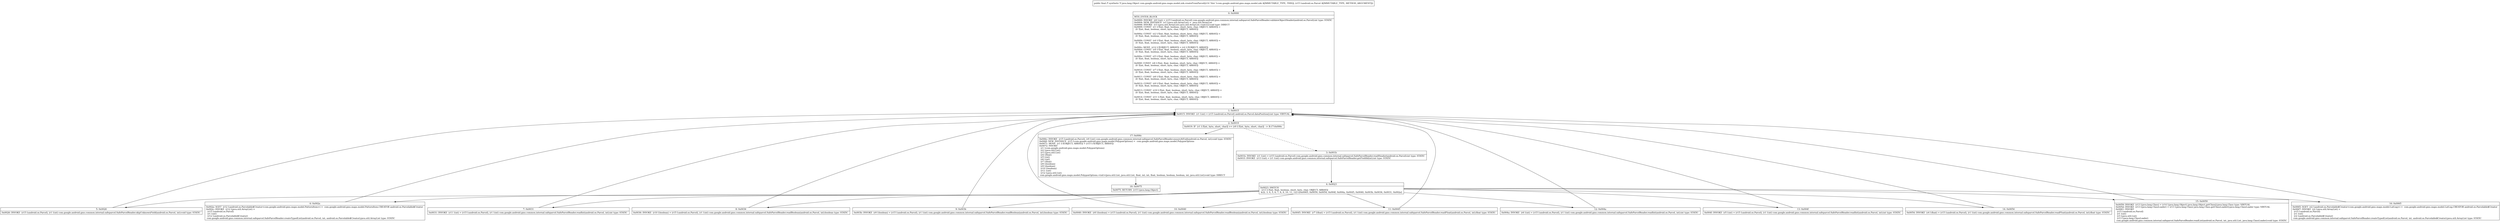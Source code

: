 digraph "CFG forcom.google.android.gms.maps.model.zzk.createFromParcel(Landroid\/os\/Parcel;)Ljava\/lang\/Object;" {
Node_0 [shape=record,label="{0\:\ 0x0000|MTH_ENTER_BLOCK\l|0x0000: INVOKE  (r0 I:int) = (r15 I:android.os.Parcel) com.google.android.gms.common.internal.safeparcel.SafeParcelReader.validateObjectHeader(android.os.Parcel):int type: STATIC \l0x0004: NEW_INSTANCE  (r3 I:java.util.ArrayList) =  java.util.ArrayList \l0x0006: INVOKE  (r3 I:java.util.ArrayList) java.util.ArrayList.\<init\>():void type: DIRECT \l0x0009: CONST  (r1 I:?[int, float, boolean, short, byte, char, OBJECT, ARRAY]) = \l  (0 ?[int, float, boolean, short, byte, char, OBJECT, ARRAY])\l \l0x000a: CONST  (r2 I:?[int, float, boolean, short, byte, char, OBJECT, ARRAY]) = \l  (0 ?[int, float, boolean, short, byte, char, OBJECT, ARRAY])\l \l0x000b: CONST  (r4 I:?[int, float, boolean, short, byte, char, OBJECT, ARRAY]) = \l  (0 ?[int, float, boolean, short, byte, char, OBJECT, ARRAY])\l \l0x000c: MOVE  (r12 I:?[OBJECT, ARRAY]) = (r2 I:?[OBJECT, ARRAY]) \l0x000d: CONST  (r4 I:?[int, float, boolean, short, byte, char, OBJECT, ARRAY]) = \l  (0 ?[int, float, boolean, short, byte, char, OBJECT, ARRAY])\l \l0x000e: CONST  (r5 I:?[int, float, boolean, short, byte, char, OBJECT, ARRAY]) = \l  (0 ?[int, float, boolean, short, byte, char, OBJECT, ARRAY])\l \l0x000f: CONST  (r6 I:?[int, float, boolean, short, byte, char, OBJECT, ARRAY]) = \l  (0 ?[int, float, boolean, short, byte, char, OBJECT, ARRAY])\l \l0x0010: CONST  (r7 I:?[int, float, boolean, short, byte, char, OBJECT, ARRAY]) = \l  (0 ?[int, float, boolean, short, byte, char, OBJECT, ARRAY])\l \l0x0011: CONST  (r8 I:?[int, float, boolean, short, byte, char, OBJECT, ARRAY]) = \l  (0 ?[int, float, boolean, short, byte, char, OBJECT, ARRAY])\l \l0x0012: CONST  (r9 I:?[int, float, boolean, short, byte, char, OBJECT, ARRAY]) = \l  (0 ?[int, float, boolean, short, byte, char, OBJECT, ARRAY])\l \l0x0013: CONST  (r10 I:?[int, float, boolean, short, byte, char, OBJECT, ARRAY]) = \l  (0 ?[int, float, boolean, short, byte, char, OBJECT, ARRAY])\l \l0x0014: CONST  (r11 I:?[int, float, boolean, short, byte, char, OBJECT, ARRAY]) = \l  (0 ?[int, float, boolean, short, byte, char, OBJECT, ARRAY])\l \l}"];
Node_1 [shape=record,label="{1\:\ 0x0015|0x0015: INVOKE  (r1 I:int) = (r15 I:android.os.Parcel) android.os.Parcel.dataPosition():int type: VIRTUAL \l}"];
Node_2 [shape=record,label="{2\:\ 0x0019|0x0019: IF  (r1 I:?[int, byte, short, char]) \>= (r0 I:?[int, byte, short, char])  \-\> B:17:0x006c \l}"];
Node_3 [shape=record,label="{3\:\ 0x001b|0x001b: INVOKE  (r1 I:int) = (r15 I:android.os.Parcel) com.google.android.gms.common.internal.safeparcel.SafeParcelReader.readHeader(android.os.Parcel):int type: STATIC \l0x001f: INVOKE  (r13 I:int) = (r1 I:int) com.google.android.gms.common.internal.safeparcel.SafeParcelReader.getFieldId(int):int type: STATIC \l}"];
Node_4 [shape=record,label="{4\:\ 0x0023|0x0023: SWITCH  \l  (r13 I:?[int, float, boolean, short, byte, char, OBJECT, ARRAY])\l k:[2, 3, 4, 5, 6, 7, 8, 9, 10, 11, 12] t:[0x0065, 0x0059, 0x0054, 0x004f, 0x004a, 0x0045, 0x0040, 0x003b, 0x0036, 0x0031, 0x002a] \l}"];
Node_5 [shape=record,label="{5\:\ 0x0026|0x0026: INVOKE  (r15 I:android.os.Parcel), (r1 I:int) com.google.android.gms.common.internal.safeparcel.SafeParcelReader.skipUnknownField(android.os.Parcel, int):void type: STATIC \l}"];
Node_6 [shape=record,label="{6\:\ 0x002a|0x002a: SGET  (r12 I:android.os.Parcelable$Creator\<com.google.android.gms.maps.model.PatternItem\>) =  com.google.android.gms.maps.model.PatternItem.CREATOR android.os.Parcelable$Creator \l0x002c: INVOKE  (r12 I:java.util.ArrayList) = \l  (r15 I:android.os.Parcel)\l  (r1 I:int)\l  (r12 I:android.os.Parcelable$Creator)\l com.google.android.gms.common.internal.safeparcel.SafeParcelReader.createTypedList(android.os.Parcel, int, android.os.Parcelable$Creator):java.util.ArrayList type: STATIC \l}"];
Node_7 [shape=record,label="{7\:\ 0x0031|0x0031: INVOKE  (r11 I:int) = (r15 I:android.os.Parcel), (r1 I:int) com.google.android.gms.common.internal.safeparcel.SafeParcelReader.readInt(android.os.Parcel, int):int type: STATIC \l}"];
Node_8 [shape=record,label="{8\:\ 0x0036|0x0036: INVOKE  (r10 I:boolean) = (r15 I:android.os.Parcel), (r1 I:int) com.google.android.gms.common.internal.safeparcel.SafeParcelReader.readBoolean(android.os.Parcel, int):boolean type: STATIC \l}"];
Node_9 [shape=record,label="{9\:\ 0x003b|0x003b: INVOKE  (r9 I:boolean) = (r15 I:android.os.Parcel), (r1 I:int) com.google.android.gms.common.internal.safeparcel.SafeParcelReader.readBoolean(android.os.Parcel, int):boolean type: STATIC \l}"];
Node_10 [shape=record,label="{10\:\ 0x0040|0x0040: INVOKE  (r8 I:boolean) = (r15 I:android.os.Parcel), (r1 I:int) com.google.android.gms.common.internal.safeparcel.SafeParcelReader.readBoolean(android.os.Parcel, int):boolean type: STATIC \l}"];
Node_11 [shape=record,label="{11\:\ 0x0045|0x0045: INVOKE  (r7 I:float) = (r15 I:android.os.Parcel), (r1 I:int) com.google.android.gms.common.internal.safeparcel.SafeParcelReader.readFloat(android.os.Parcel, int):float type: STATIC \l}"];
Node_12 [shape=record,label="{12\:\ 0x004a|0x004a: INVOKE  (r6 I:int) = (r15 I:android.os.Parcel), (r1 I:int) com.google.android.gms.common.internal.safeparcel.SafeParcelReader.readInt(android.os.Parcel, int):int type: STATIC \l}"];
Node_13 [shape=record,label="{13\:\ 0x004f|0x004f: INVOKE  (r5 I:int) = (r15 I:android.os.Parcel), (r1 I:int) com.google.android.gms.common.internal.safeparcel.SafeParcelReader.readInt(android.os.Parcel, int):int type: STATIC \l}"];
Node_14 [shape=record,label="{14\:\ 0x0054|0x0054: INVOKE  (r4 I:float) = (r15 I:android.os.Parcel), (r1 I:int) com.google.android.gms.common.internal.safeparcel.SafeParcelReader.readFloat(android.os.Parcel, int):float type: STATIC \l}"];
Node_15 [shape=record,label="{15\:\ 0x0059|0x0059: INVOKE  (r13 I:java.lang.Class) = (r14 I:java.lang.Object) java.lang.Object.getClass():java.lang.Class type: VIRTUAL \l0x005d: INVOKE  (r13 I:java.lang.ClassLoader) = (r13 I:java.lang.Class) java.lang.Class.getClassLoader():java.lang.ClassLoader type: VIRTUAL \l0x0061: INVOKE  \l  (r15 I:android.os.Parcel)\l  (r1 I:int)\l  (r3 I:java.util.List)\l  (r13 I:java.lang.ClassLoader)\l com.google.android.gms.common.internal.safeparcel.SafeParcelReader.readList(android.os.Parcel, int, java.util.List, java.lang.ClassLoader):void type: STATIC \l}"];
Node_16 [shape=record,label="{16\:\ 0x0065|0x0065: SGET  (r2 I:android.os.Parcelable$Creator\<com.google.android.gms.maps.model.LatLng\>) =  com.google.android.gms.maps.model.LatLng.CREATOR android.os.Parcelable$Creator \l0x0067: INVOKE  (r2 I:java.util.ArrayList) = \l  (r15 I:android.os.Parcel)\l  (r1 I:int)\l  (r2 I:android.os.Parcelable$Creator)\l com.google.android.gms.common.internal.safeparcel.SafeParcelReader.createTypedList(android.os.Parcel, int, android.os.Parcelable$Creator):java.util.ArrayList type: STATIC \l}"];
Node_17 [shape=record,label="{17\:\ 0x006c|0x006c: INVOKE  (r15 I:android.os.Parcel), (r0 I:int) com.google.android.gms.common.internal.safeparcel.SafeParcelReader.ensureAtEnd(android.os.Parcel, int):void type: STATIC \l0x006f: NEW_INSTANCE  (r15 I:com.google.android.gms.maps.model.PolygonOptions) =  com.google.android.gms.maps.model.PolygonOptions \l0x0071: MOVE  (r1 I:?[OBJECT, ARRAY]) = (r15 I:?[OBJECT, ARRAY]) \l0x0072: INVOKE  \l  (r1 I:com.google.android.gms.maps.model.PolygonOptions)\l  (r2 I:java.util.List)\l  (r3 I:java.util.List)\l  (r4 I:float)\l  (r5 I:int)\l  (r6 I:int)\l  (r7 I:float)\l  (r8 I:boolean)\l  (r9 I:boolean)\l  (r10 I:boolean)\l  (r11 I:int)\l  (r12 I:java.util.List)\l com.google.android.gms.maps.model.PolygonOptions.\<init\>(java.util.List, java.util.List, float, int, int, float, boolean, boolean, boolean, int, java.util.List):void type: DIRECT \l}"];
Node_18 [shape=record,label="{18\:\ 0x0075|0x0075: RETURN  (r15 I:java.lang.Object) \l}"];
MethodNode[shape=record,label="{public final \/* synthetic *\/ java.lang.Object com.google.android.gms.maps.model.zzk.createFromParcel((r14 'this' I:com.google.android.gms.maps.model.zzk A[IMMUTABLE_TYPE, THIS]), (r15 I:android.os.Parcel A[IMMUTABLE_TYPE, METHOD_ARGUMENT])) }"];
MethodNode -> Node_0;
Node_0 -> Node_1;
Node_1 -> Node_2;
Node_2 -> Node_3[style=dashed];
Node_2 -> Node_17;
Node_3 -> Node_4;
Node_4 -> Node_5;
Node_4 -> Node_6;
Node_4 -> Node_7;
Node_4 -> Node_8;
Node_4 -> Node_9;
Node_4 -> Node_10;
Node_4 -> Node_11;
Node_4 -> Node_12;
Node_4 -> Node_13;
Node_4 -> Node_14;
Node_4 -> Node_15;
Node_4 -> Node_16;
Node_5 -> Node_1;
Node_6 -> Node_1;
Node_7 -> Node_1;
Node_8 -> Node_1;
Node_9 -> Node_1;
Node_10 -> Node_1;
Node_11 -> Node_1;
Node_12 -> Node_1;
Node_13 -> Node_1;
Node_14 -> Node_1;
Node_15 -> Node_1;
Node_16 -> Node_1;
Node_17 -> Node_18;
}

